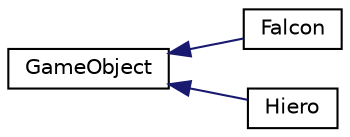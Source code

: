digraph "Gráfico de Hierarquia de Classes"
{
  edge [fontname="Helvetica",fontsize="10",labelfontname="Helvetica",labelfontsize="10"];
  node [fontname="Helvetica",fontsize="10",shape=record];
  rankdir="LR";
  Node0 [label="GameObject",height=0.2,width=0.4,color="black", fillcolor="white", style="filled",URL="$classGameObject.html"];
  Node0 -> Node1 [dir="back",color="midnightblue",fontsize="10",style="solid",fontname="Helvetica"];
  Node1 [label="Falcon",height=0.2,width=0.4,color="black", fillcolor="white", style="filled",URL="$classFalcon.html",tooltip="Classe referente ao jogador (falcão). "];
  Node0 -> Node2 [dir="back",color="midnightblue",fontsize="10",style="solid",fontname="Helvetica"];
  Node2 [label="Hiero",height=0.2,width=0.4,color="black", fillcolor="white", style="filled",URL="$classHiero.html",tooltip="Classe referente aos Hieros (coletáveis). "];
}
